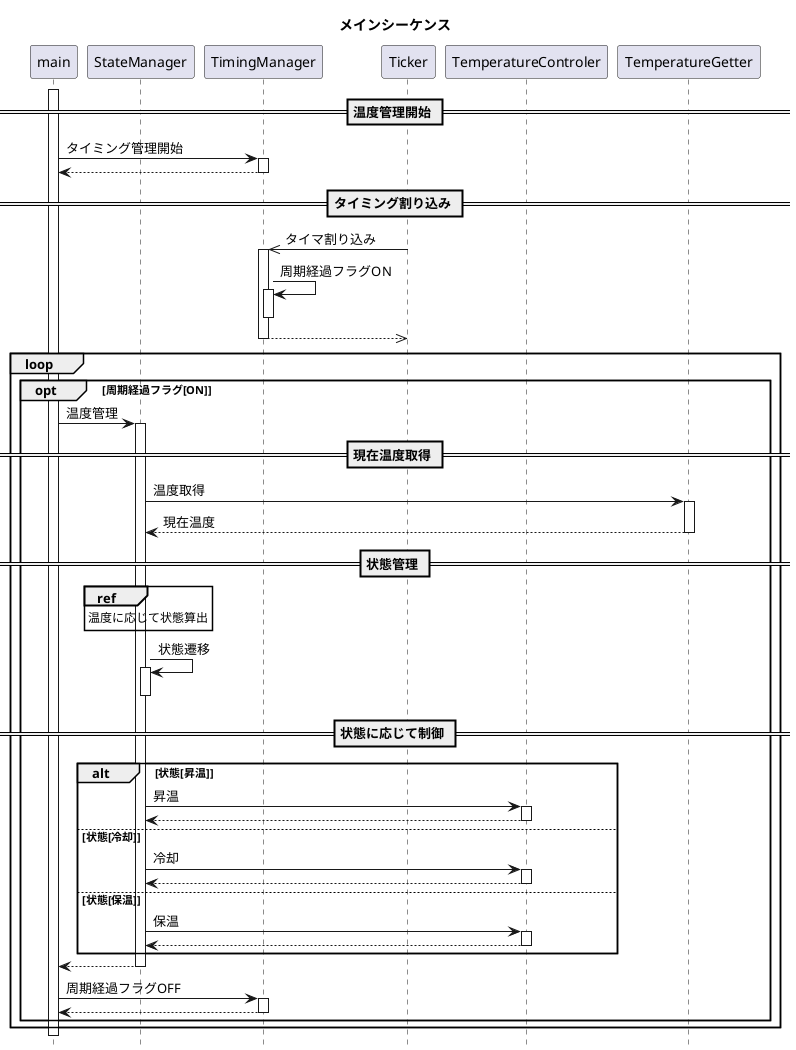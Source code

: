 @startuml

hide footbox

title メインシーケンス


participant "main" as FuncMain
participant "StateManager" as ClassStateManager
participant "TimingManager" as ClassTimingManager
participant "Ticker" as ClassTicker
participant "TemperatureControler" as ClassTemperatureControler
participant "TemperatureGetter" as ClassTemperatureGetter

activate FuncMain

== 温度管理開始 ==

FuncMain -> ClassTimingManager : タイミング管理開始
  activate ClassTimingManager
FuncMain <-- ClassTimingManager
  deactivate ClassTimingManager


== タイミング割り込み ==
ClassTimingManager <<- ClassTicker : タイマ割り込み
  activate ClassTimingManager
ClassTimingManager -> ClassTimingManager : 周期経過フラグON
  activate ClassTimingManager
  deactivate ClassTimingManager
ClassTimingManager -->> ClassTicker
  deactivate ClassTimingManager

loop
  opt 周期経過フラグ[ON]
  FuncMain -> ClassStateManager : 温度管理
    activate ClassStateManager
    == 現在温度取得 ==
    ClassStateManager -> ClassTemperatureGetter : 温度取得
      activate ClassTemperatureGetter
    ClassStateManager <-- ClassTemperatureGetter : 現在温度
      deactivate ClassTemperatureGetter

    == 状態管理 ==
    ref over ClassStateManager : 温度に応じて状態算出

    ClassStateManager -> ClassStateManager : 状態遷移
      activate ClassStateManager
      deactivate ClassStateManager

    == 状態に応じて制御 ==
    alt 状態[昇温]
      ClassStateManager -> ClassTemperatureControler : 昇温
        activate ClassTemperatureControler
      ClassStateManager <-- ClassTemperatureControler
        deactivate ClassTemperatureControler
    else 状態[冷却]
      ClassStateManager -> ClassTemperatureControler : 冷却
        activate ClassTemperatureControler
      ClassStateManager <-- ClassTemperatureControler
        deactivate ClassTemperatureControler
    else 状態[保温]
      ClassStateManager -> ClassTemperatureControler : 保温
        activate ClassTemperatureControler
      ClassStateManager <-- ClassTemperatureControler
        deactivate ClassTemperatureControler
    end


    FuncMain <-- ClassStateManager
      deactivate ClassStateManager

    FuncMain -> ClassTimingManager :  周期経過フラグOFF
      activate ClassTimingManager
    FuncMain <-- ClassTimingManager
      deactivate ClassTimingManager
  end
end
@enduml
